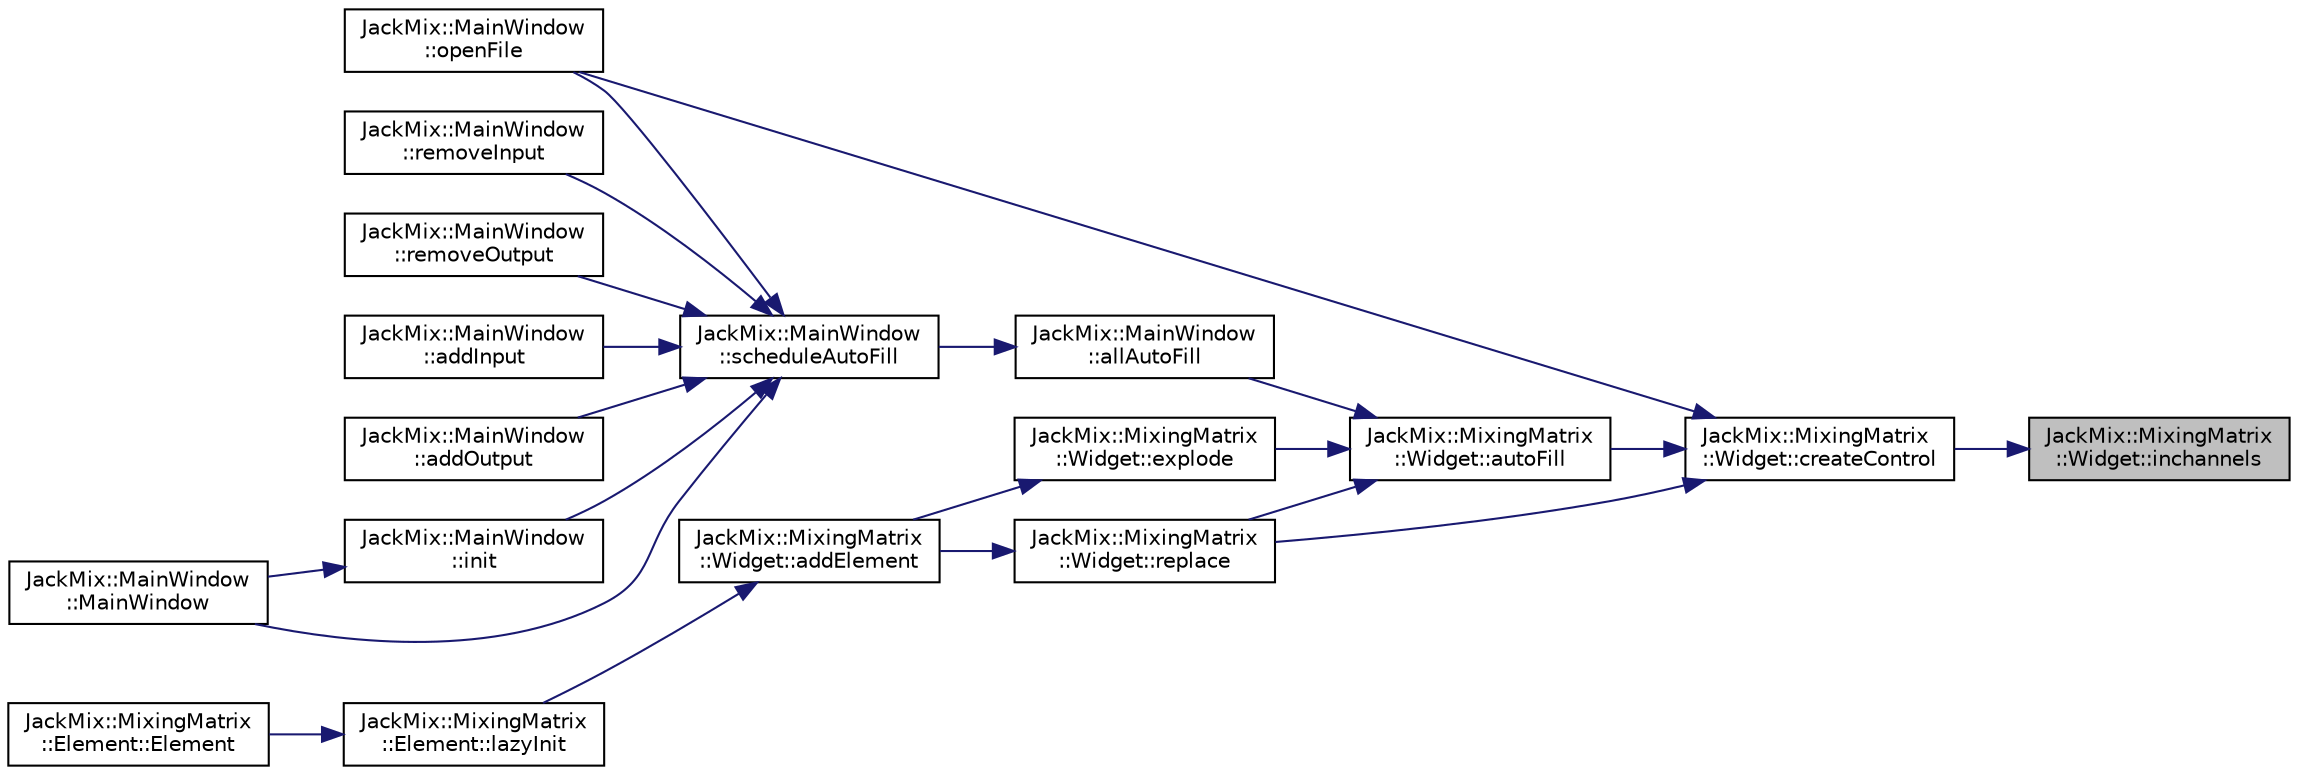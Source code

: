 digraph "JackMix::MixingMatrix::Widget::inchannels"
{
 // LATEX_PDF_SIZE
  edge [fontname="Helvetica",fontsize="10",labelfontname="Helvetica",labelfontsize="10"];
  node [fontname="Helvetica",fontsize="10",shape=record];
  rankdir="RL";
  Node1 [label="JackMix::MixingMatrix\l::Widget::inchannels",height=0.2,width=0.4,color="black", fillcolor="grey75", style="filled", fontcolor="black",tooltip=" "];
  Node1 -> Node2 [dir="back",color="midnightblue",fontsize="10",style="solid",fontname="Helvetica"];
  Node2 [label="JackMix::MixingMatrix\l::Widget::createControl",height=0.2,width=0.4,color="black", fillcolor="white", style="filled",URL="$d9/d0d/class_jack_mix_1_1_mixing_matrix_1_1_widget.html#a92ff201fafa9d2ea502e822b74187cbc",tooltip="Create Controls"];
  Node2 -> Node3 [dir="back",color="midnightblue",fontsize="10",style="solid",fontname="Helvetica"];
  Node3 [label="JackMix::MixingMatrix\l::Widget::autoFill",height=0.2,width=0.4,color="black", fillcolor="white", style="filled",URL="$d9/d0d/class_jack_mix_1_1_mixing_matrix_1_1_widget.html#a67b6034767d1c61b66700b6736f5878a",tooltip=" "];
  Node3 -> Node4 [dir="back",color="midnightblue",fontsize="10",style="solid",fontname="Helvetica"];
  Node4 [label="JackMix::MainWindow\l::allAutoFill",height=0.2,width=0.4,color="black", fillcolor="white", style="filled",URL="$df/d8c/class_jack_mix_1_1_main_window.html#aa155b7749e7b179139d3ec8b7083e0f6",tooltip=" "];
  Node4 -> Node5 [dir="back",color="midnightblue",fontsize="10",style="solid",fontname="Helvetica"];
  Node5 [label="JackMix::MainWindow\l::scheduleAutoFill",height=0.2,width=0.4,color="black", fillcolor="white", style="filled",URL="$df/d8c/class_jack_mix_1_1_main_window.html#aa46c2d13b20c1c9153264bcfc3e0ba20",tooltip=" "];
  Node5 -> Node6 [dir="back",color="midnightblue",fontsize="10",style="solid",fontname="Helvetica"];
  Node6 [label="JackMix::MainWindow\l::addInput",height=0.2,width=0.4,color="black", fillcolor="white", style="filled",URL="$df/d8c/class_jack_mix_1_1_main_window.html#a6d858d7c136f951a40db5b4b1be531d1",tooltip=" "];
  Node5 -> Node7 [dir="back",color="midnightblue",fontsize="10",style="solid",fontname="Helvetica"];
  Node7 [label="JackMix::MainWindow\l::addOutput",height=0.2,width=0.4,color="black", fillcolor="white", style="filled",URL="$df/d8c/class_jack_mix_1_1_main_window.html#a50d58bfd9a840ce60cebfe13d714f3b2",tooltip=" "];
  Node5 -> Node8 [dir="back",color="midnightblue",fontsize="10",style="solid",fontname="Helvetica"];
  Node8 [label="JackMix::MainWindow\l::init",height=0.2,width=0.4,color="black", fillcolor="white", style="filled",URL="$df/d8c/class_jack_mix_1_1_main_window.html#a671e7e5b0a3a7a3fb1cf44c5c8377952",tooltip=" "];
  Node8 -> Node9 [dir="back",color="midnightblue",fontsize="10",style="solid",fontname="Helvetica"];
  Node9 [label="JackMix::MainWindow\l::MainWindow",height=0.2,width=0.4,color="black", fillcolor="white", style="filled",URL="$df/d8c/class_jack_mix_1_1_main_window.html#a2022dfcfcd6eeba03aec9f1e6eb3ece0",tooltip=" "];
  Node5 -> Node9 [dir="back",color="midnightblue",fontsize="10",style="solid",fontname="Helvetica"];
  Node5 -> Node10 [dir="back",color="midnightblue",fontsize="10",style="solid",fontname="Helvetica"];
  Node10 [label="JackMix::MainWindow\l::openFile",height=0.2,width=0.4,color="black", fillcolor="white", style="filled",URL="$df/d8c/class_jack_mix_1_1_main_window.html#ab67a8002596d073eb1460fb06eeaff66",tooltip=" "];
  Node5 -> Node11 [dir="back",color="midnightblue",fontsize="10",style="solid",fontname="Helvetica"];
  Node11 [label="JackMix::MainWindow\l::removeInput",height=0.2,width=0.4,color="black", fillcolor="white", style="filled",URL="$df/d8c/class_jack_mix_1_1_main_window.html#a096e5b053bf57c5664a147f206af6e5a",tooltip=" "];
  Node5 -> Node12 [dir="back",color="midnightblue",fontsize="10",style="solid",fontname="Helvetica"];
  Node12 [label="JackMix::MainWindow\l::removeOutput",height=0.2,width=0.4,color="black", fillcolor="white", style="filled",URL="$df/d8c/class_jack_mix_1_1_main_window.html#aa36722156e1b41f960dca917d55c4506",tooltip=" "];
  Node3 -> Node13 [dir="back",color="midnightblue",fontsize="10",style="solid",fontname="Helvetica"];
  Node13 [label="JackMix::MixingMatrix\l::Widget::explode",height=0.2,width=0.4,color="black", fillcolor="white", style="filled",URL="$d9/d0d/class_jack_mix_1_1_mixing_matrix_1_1_widget.html#a9cdbec08084ae67ce99e0c6ba13042ba",tooltip=" "];
  Node13 -> Node14 [dir="back",color="midnightblue",fontsize="10",style="solid",fontname="Helvetica"];
  Node14 [label="JackMix::MixingMatrix\l::Widget::addElement",height=0.2,width=0.4,color="black", fillcolor="white", style="filled",URL="$d9/d0d/class_jack_mix_1_1_mixing_matrix_1_1_widget.html#a0022ed77929422166f48332864708aae",tooltip=" "];
  Node14 -> Node15 [dir="back",color="midnightblue",fontsize="10",style="solid",fontname="Helvetica"];
  Node15 [label="JackMix::MixingMatrix\l::Element::lazyInit",height=0.2,width=0.4,color="black", fillcolor="white", style="filled",URL="$d9/daa/class_jack_mix_1_1_mixing_matrix_1_1_element.html#a6239425e5e8096b094778e4f69d42ffb",tooltip=" "];
  Node15 -> Node16 [dir="back",color="midnightblue",fontsize="10",style="solid",fontname="Helvetica"];
  Node16 [label="JackMix::MixingMatrix\l::Element::Element",height=0.2,width=0.4,color="black", fillcolor="white", style="filled",URL="$d9/daa/class_jack_mix_1_1_mixing_matrix_1_1_element.html#a804d73cd8c8cbb0e281112390619d6cf",tooltip=" "];
  Node3 -> Node17 [dir="back",color="midnightblue",fontsize="10",style="solid",fontname="Helvetica"];
  Node17 [label="JackMix::MixingMatrix\l::Widget::replace",height=0.2,width=0.4,color="black", fillcolor="white", style="filled",URL="$d9/d0d/class_jack_mix_1_1_mixing_matrix_1_1_widget.html#abcedc12ea03e50e6947cf7078d342b40",tooltip=" "];
  Node17 -> Node14 [dir="back",color="midnightblue",fontsize="10",style="solid",fontname="Helvetica"];
  Node2 -> Node10 [dir="back",color="midnightblue",fontsize="10",style="solid",fontname="Helvetica"];
  Node2 -> Node17 [dir="back",color="midnightblue",fontsize="10",style="solid",fontname="Helvetica"];
}
